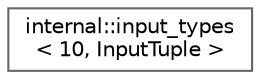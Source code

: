 digraph "类继承关系图"
{
 // LATEX_PDF_SIZE
  bgcolor="transparent";
  edge [fontname=Helvetica,fontsize=10,labelfontname=Helvetica,labelfontsize=10];
  node [fontname=Helvetica,fontsize=10,shape=box,height=0.2,width=0.4];
  rankdir="LR";
  Node0 [id="Node000000",label="internal::input_types\l\< 10, InputTuple \>",height=0.2,width=0.4,color="grey40", fillcolor="white", style="filled",URL="$structinternal_1_1input__types_3_0110_00_01_input_tuple_01_4.html",tooltip=" "];
}
